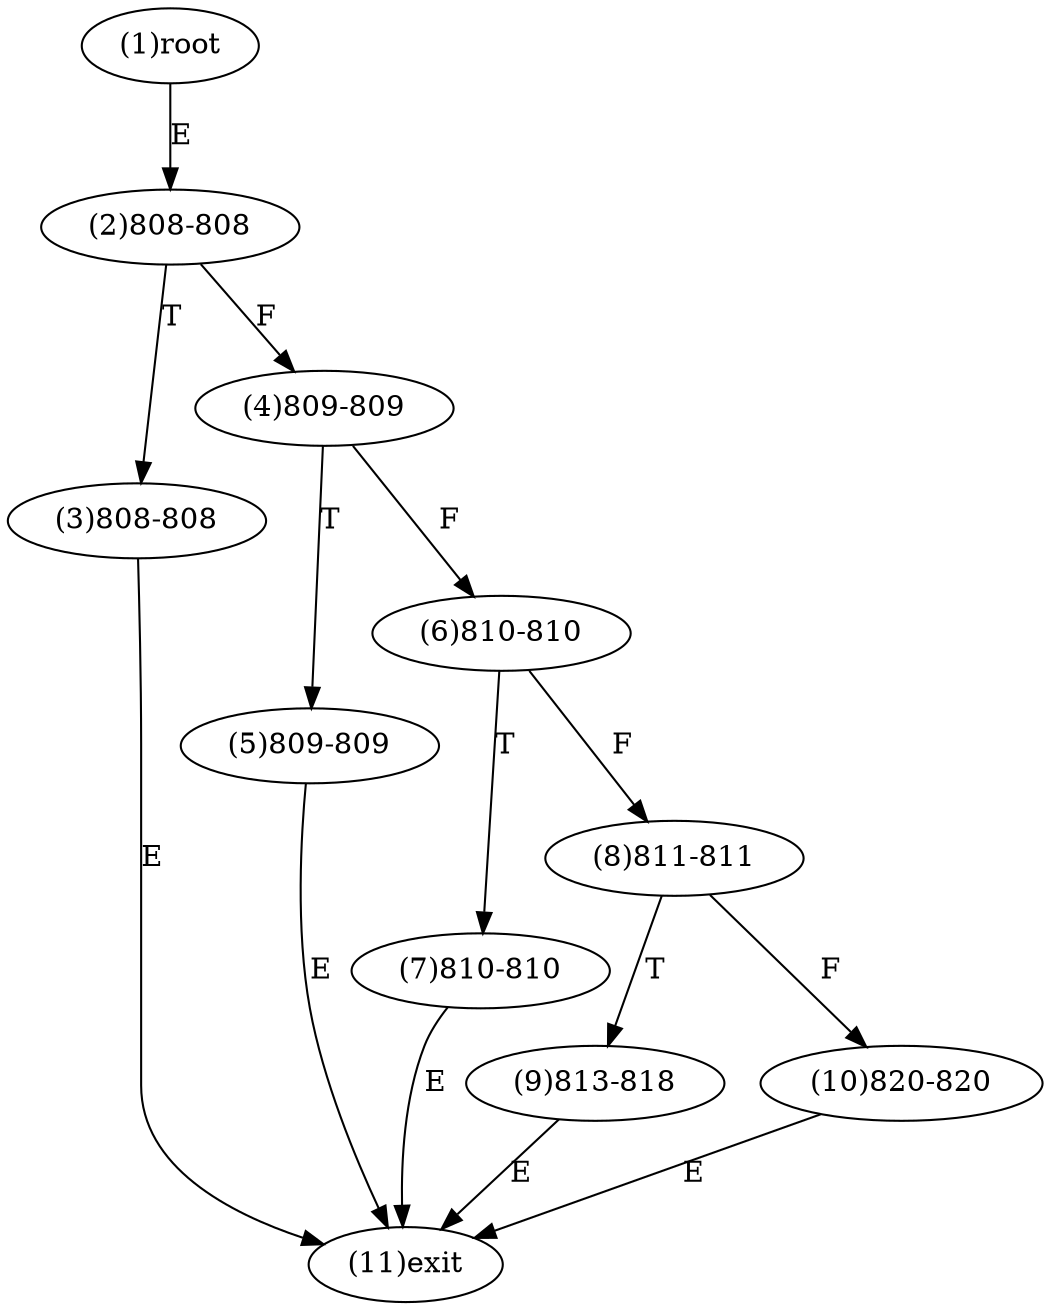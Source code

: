 digraph "" { 
1[ label="(1)root"];
2[ label="(2)808-808"];
3[ label="(3)808-808"];
4[ label="(4)809-809"];
5[ label="(5)809-809"];
6[ label="(6)810-810"];
7[ label="(7)810-810"];
8[ label="(8)811-811"];
9[ label="(9)813-818"];
10[ label="(10)820-820"];
11[ label="(11)exit"];
1->2[ label="E"];
2->4[ label="F"];
2->3[ label="T"];
3->11[ label="E"];
4->6[ label="F"];
4->5[ label="T"];
5->11[ label="E"];
6->8[ label="F"];
6->7[ label="T"];
7->11[ label="E"];
8->10[ label="F"];
8->9[ label="T"];
9->11[ label="E"];
10->11[ label="E"];
}